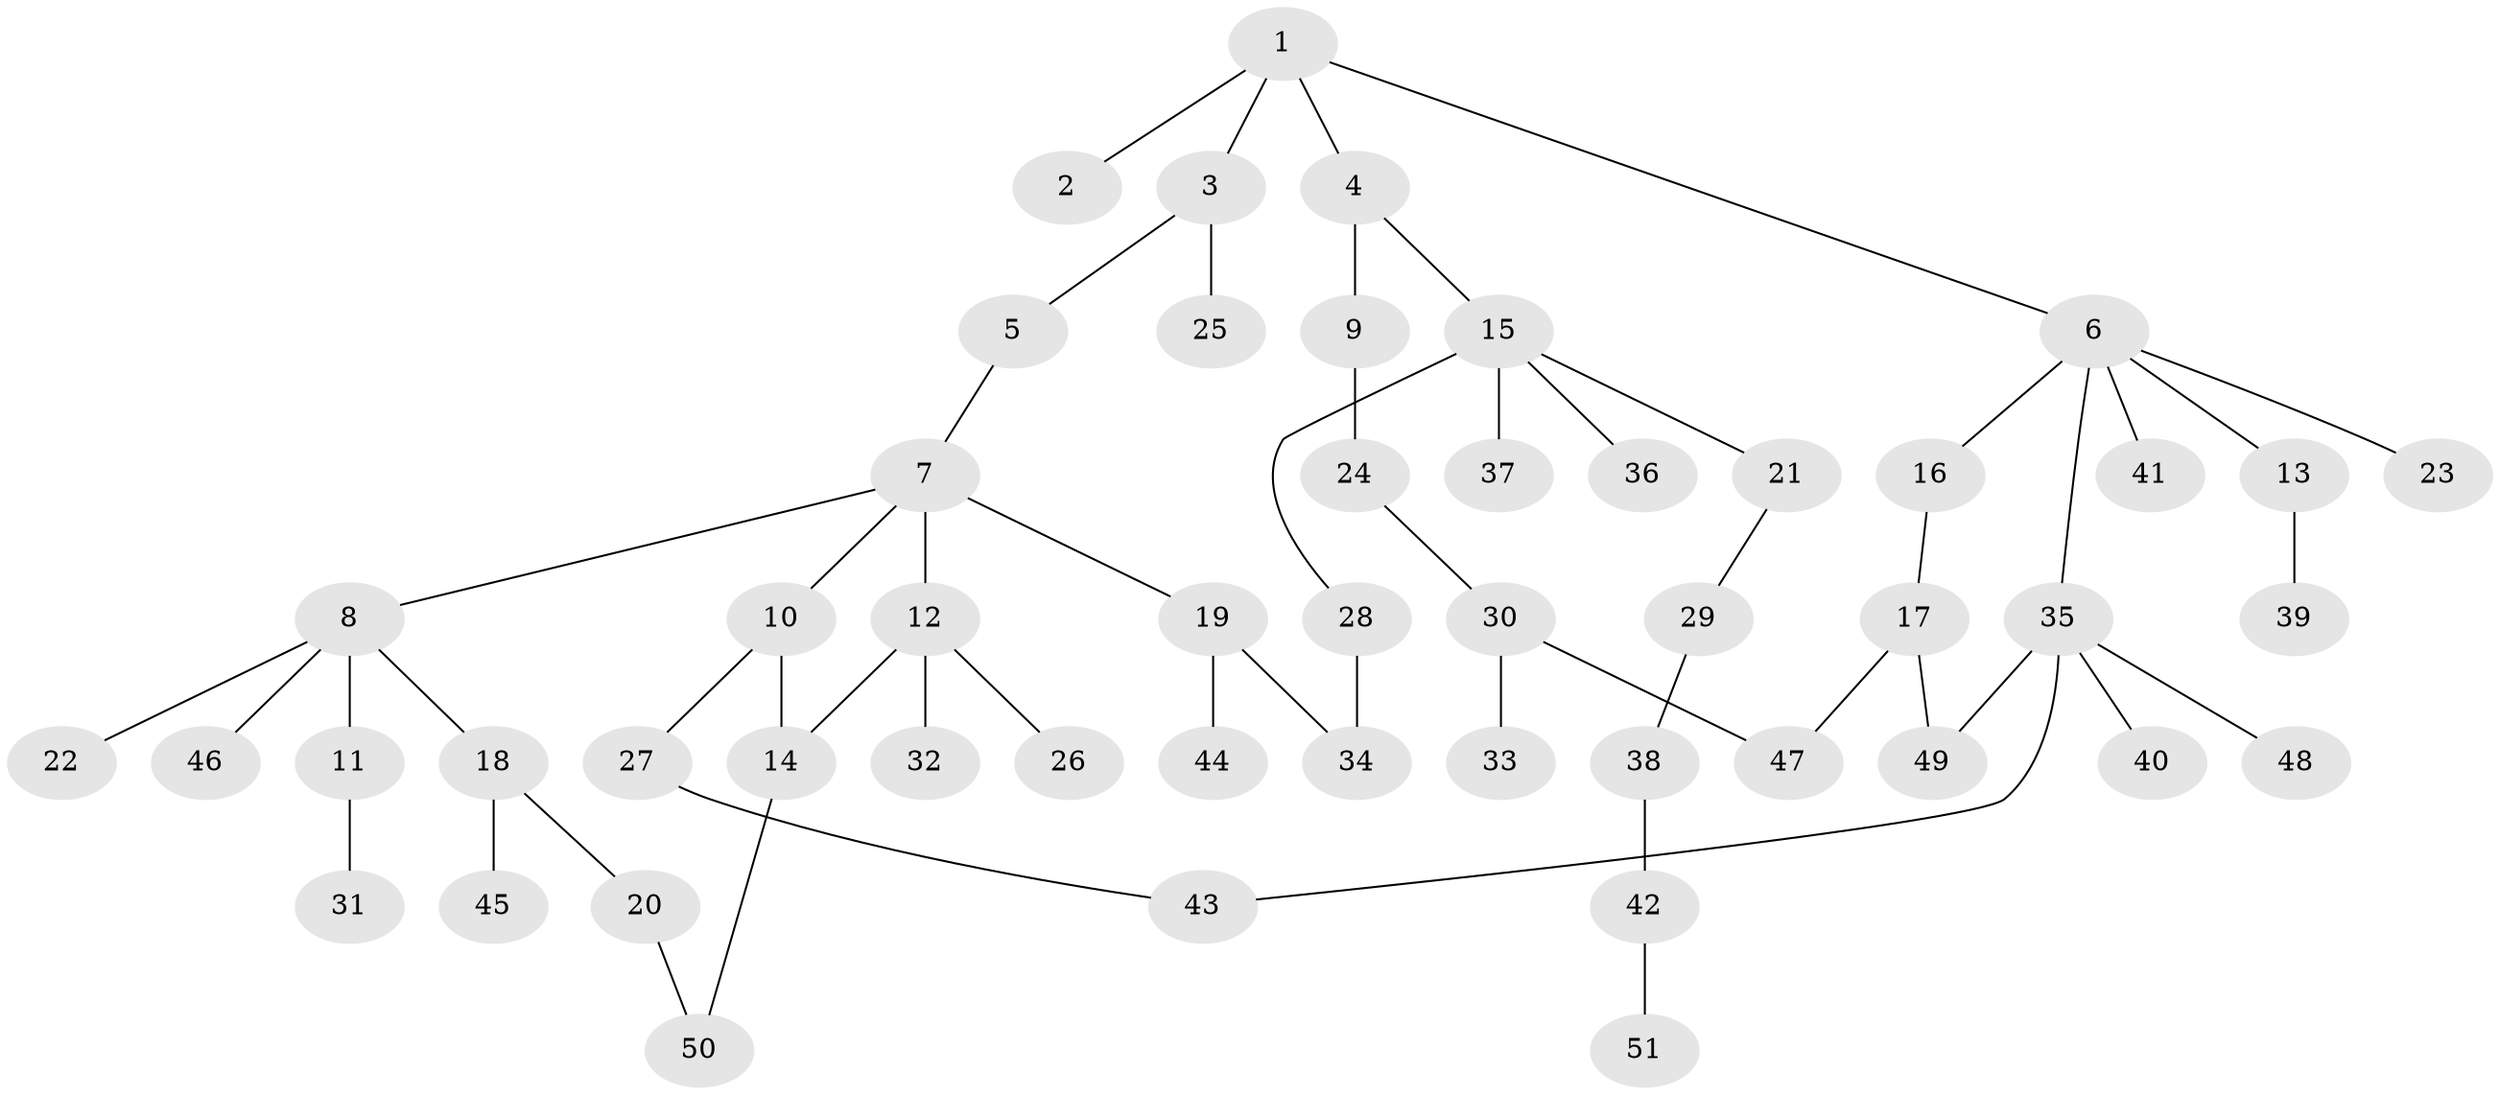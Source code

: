 // Generated by graph-tools (version 1.1) at 2025/00/03/09/25 03:00:56]
// undirected, 51 vertices, 56 edges
graph export_dot {
graph [start="1"]
  node [color=gray90,style=filled];
  1;
  2;
  3;
  4;
  5;
  6;
  7;
  8;
  9;
  10;
  11;
  12;
  13;
  14;
  15;
  16;
  17;
  18;
  19;
  20;
  21;
  22;
  23;
  24;
  25;
  26;
  27;
  28;
  29;
  30;
  31;
  32;
  33;
  34;
  35;
  36;
  37;
  38;
  39;
  40;
  41;
  42;
  43;
  44;
  45;
  46;
  47;
  48;
  49;
  50;
  51;
  1 -- 2;
  1 -- 3;
  1 -- 4;
  1 -- 6;
  3 -- 5;
  3 -- 25;
  4 -- 9;
  4 -- 15;
  5 -- 7;
  6 -- 13;
  6 -- 16;
  6 -- 23;
  6 -- 35;
  6 -- 41;
  7 -- 8;
  7 -- 10;
  7 -- 12;
  7 -- 19;
  8 -- 11;
  8 -- 18;
  8 -- 22;
  8 -- 46;
  9 -- 24;
  10 -- 27;
  10 -- 14;
  11 -- 31;
  12 -- 14;
  12 -- 26;
  12 -- 32;
  13 -- 39;
  14 -- 50;
  15 -- 21;
  15 -- 28;
  15 -- 36;
  15 -- 37;
  16 -- 17;
  17 -- 49;
  17 -- 47;
  18 -- 20;
  18 -- 45;
  19 -- 34;
  19 -- 44;
  20 -- 50;
  21 -- 29;
  24 -- 30;
  27 -- 43;
  28 -- 34;
  29 -- 38;
  30 -- 33;
  30 -- 47;
  35 -- 40;
  35 -- 43;
  35 -- 48;
  35 -- 49;
  38 -- 42;
  42 -- 51;
}
